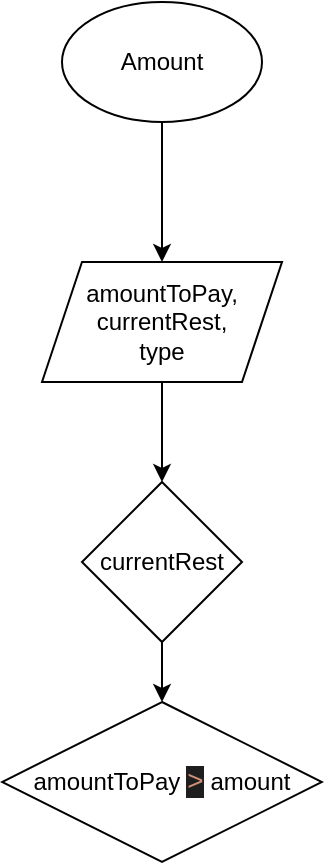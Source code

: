 <mxfile>
    <diagram id="t7tGKZ_dmDP_gP2I2sKY" name="Page-1">
        <mxGraphModel dx="567" dy="480" grid="1" gridSize="10" guides="1" tooltips="1" connect="1" arrows="1" fold="1" page="1" pageScale="1" pageWidth="850" pageHeight="1100" math="0" shadow="0">
            <root>
                <mxCell id="0"/>
                <mxCell id="1" parent="0"/>
                <mxCell id="4" style="edgeStyle=none;html=1;exitX=0.5;exitY=1;exitDx=0;exitDy=0;entryX=0.5;entryY=0;entryDx=0;entryDy=0;" edge="1" parent="1" source="2" target="3">
                    <mxGeometry relative="1" as="geometry"/>
                </mxCell>
                <mxCell id="2" value="Amount" style="ellipse;whiteSpace=wrap;html=1;" vertex="1" parent="1">
                    <mxGeometry x="390" y="50" width="100" height="60" as="geometry"/>
                </mxCell>
                <mxCell id="6" style="edgeStyle=none;html=1;exitX=0.5;exitY=1;exitDx=0;exitDy=0;entryX=0.5;entryY=0;entryDx=0;entryDy=0;" edge="1" parent="1" source="3" target="5">
                    <mxGeometry relative="1" as="geometry"/>
                </mxCell>
                <mxCell id="3" value="amountToPay,&lt;br&gt;currentRest,&lt;br&gt;type" style="shape=parallelogram;perimeter=parallelogramPerimeter;whiteSpace=wrap;html=1;fixedSize=1;" vertex="1" parent="1">
                    <mxGeometry x="380" y="180" width="120" height="60" as="geometry"/>
                </mxCell>
                <mxCell id="8" style="edgeStyle=none;html=1;exitX=0.5;exitY=1;exitDx=0;exitDy=0;entryX=0.5;entryY=0;entryDx=0;entryDy=0;" edge="1" parent="1" source="5" target="7">
                    <mxGeometry relative="1" as="geometry"/>
                </mxCell>
                <mxCell id="5" value="currentRest" style="rhombus;whiteSpace=wrap;html=1;" vertex="1" parent="1">
                    <mxGeometry x="400" y="290" width="80" height="80" as="geometry"/>
                </mxCell>
                <mxCell id="7" value="amountToPay&amp;nbsp;&lt;span style=&quot;color: rgb(206, 145, 120); background-color: rgb(30, 30, 30); font-family: Consolas, &amp;quot;Courier New&amp;quot;, monospace; font-size: 14px;&quot;&gt;&amp;gt;&lt;/span&gt;&lt;span style=&quot;background-color: initial;&quot;&gt;&amp;nbsp;amount&lt;/span&gt;" style="rhombus;whiteSpace=wrap;html=1;" vertex="1" parent="1">
                    <mxGeometry x="360" y="400" width="160" height="80" as="geometry"/>
                </mxCell>
            </root>
        </mxGraphModel>
    </diagram>
</mxfile>